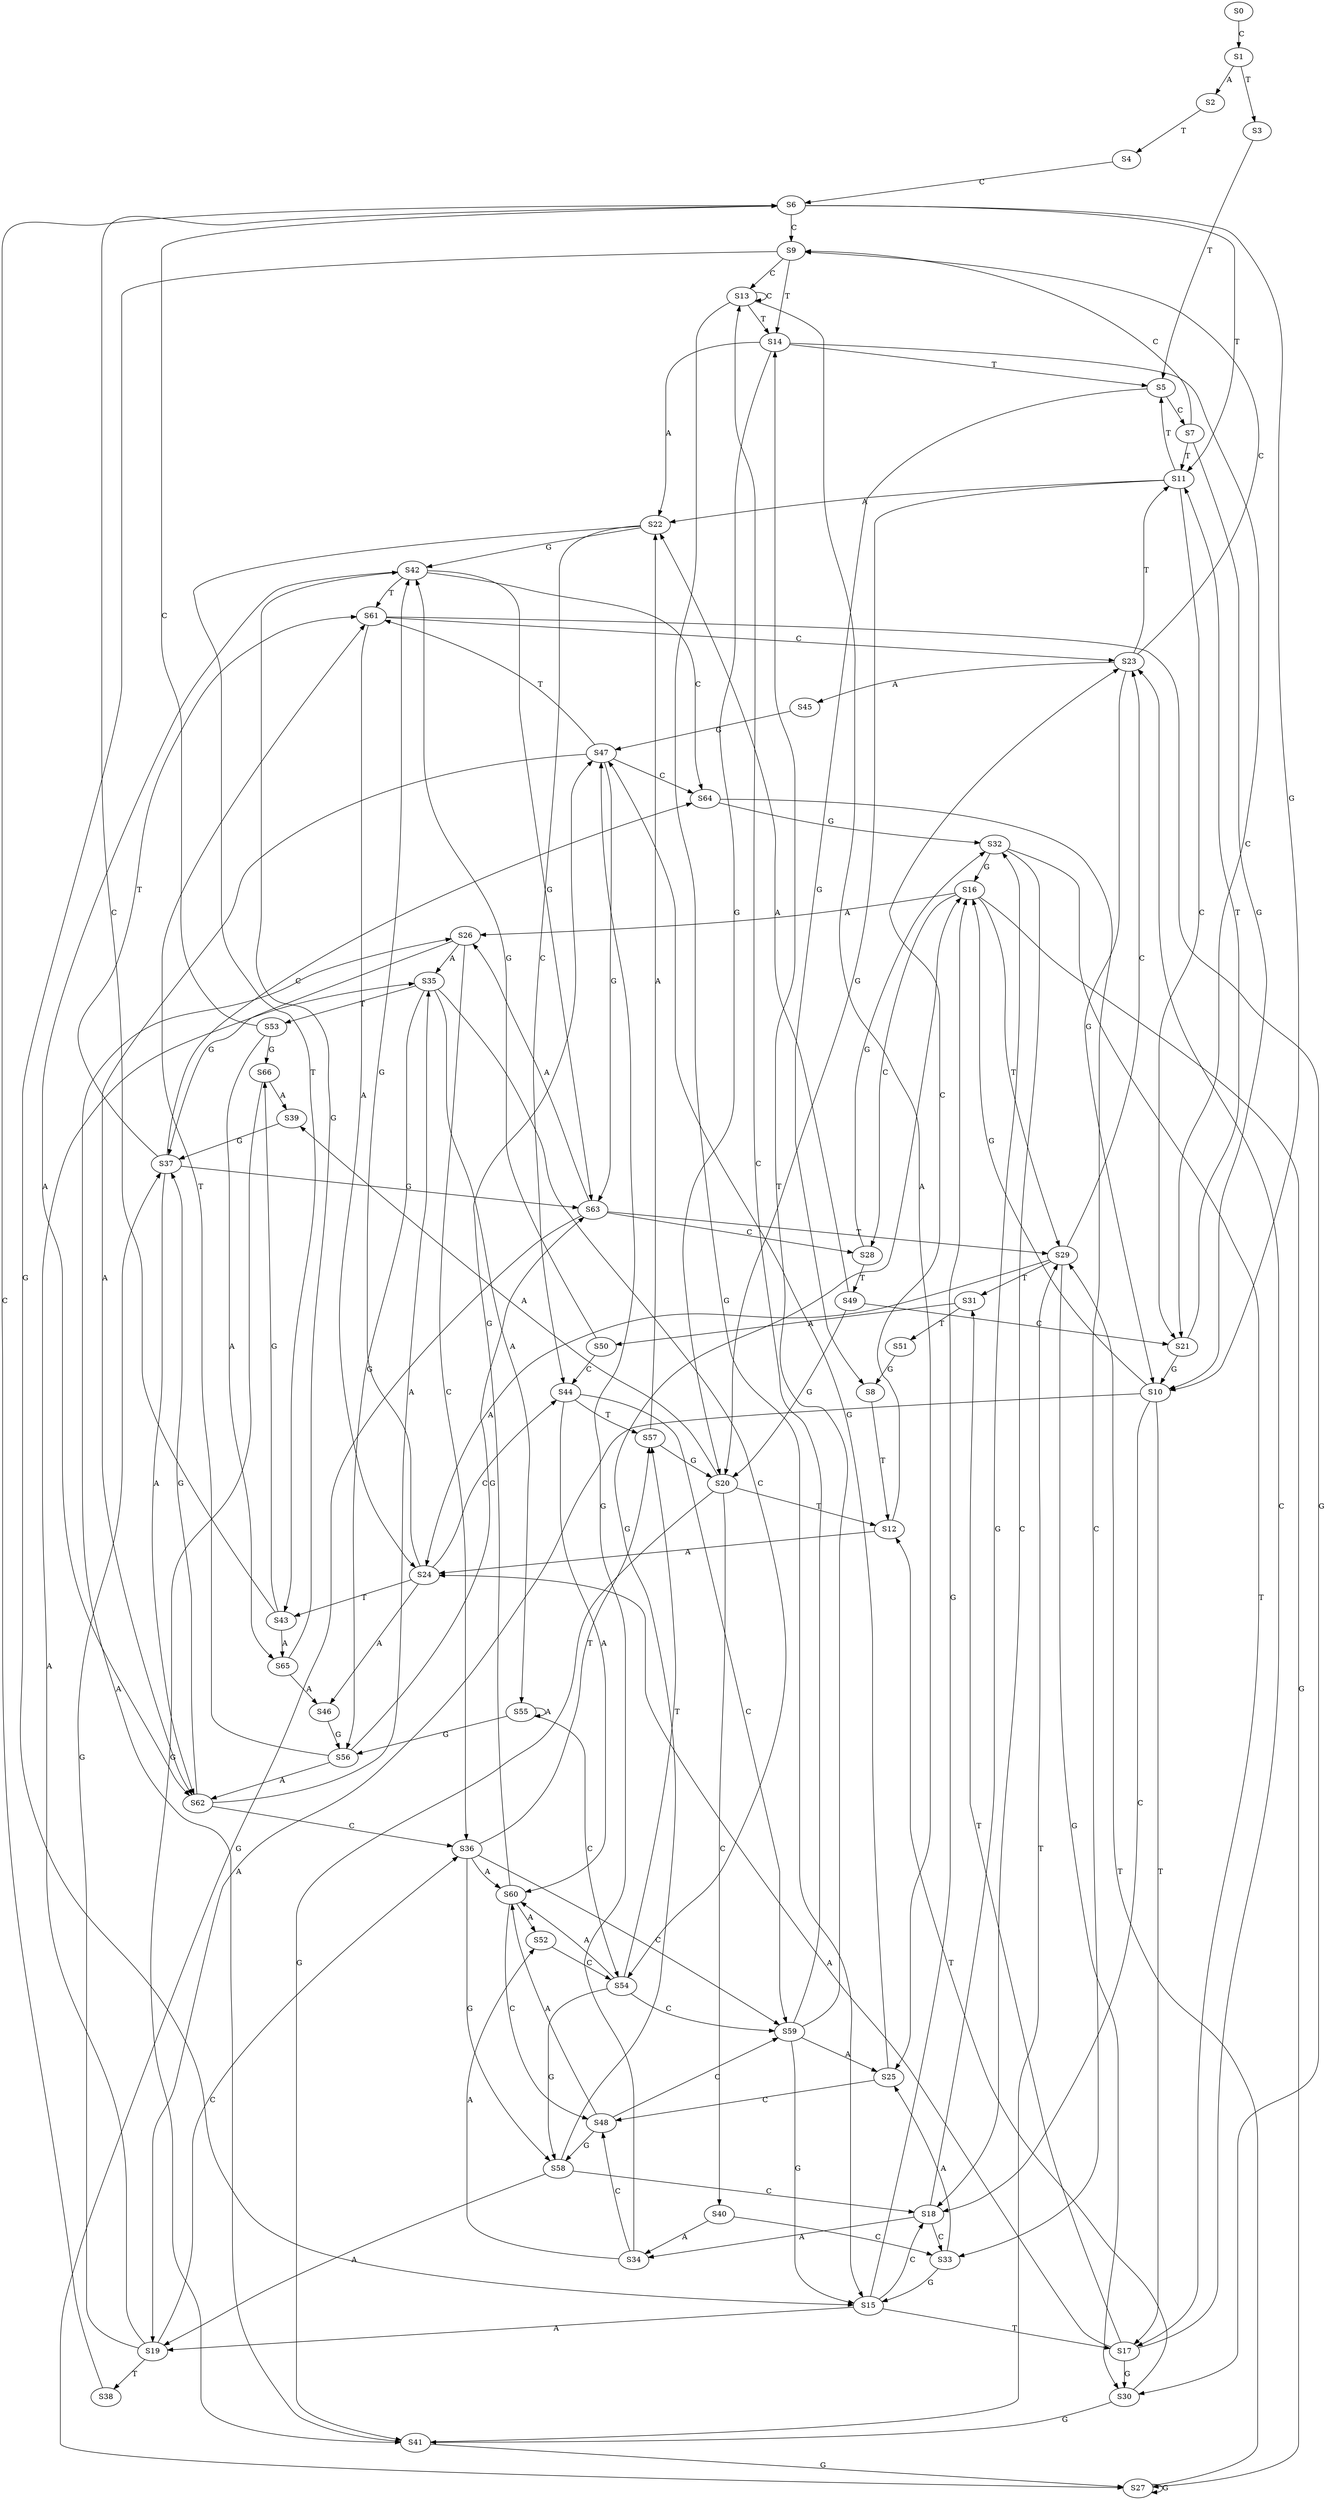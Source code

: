 strict digraph  {
	S0 -> S1 [ label = C ];
	S1 -> S2 [ label = A ];
	S1 -> S3 [ label = T ];
	S2 -> S4 [ label = T ];
	S3 -> S5 [ label = T ];
	S4 -> S6 [ label = C ];
	S5 -> S7 [ label = C ];
	S5 -> S8 [ label = G ];
	S6 -> S9 [ label = C ];
	S6 -> S10 [ label = G ];
	S6 -> S11 [ label = T ];
	S7 -> S11 [ label = T ];
	S7 -> S9 [ label = C ];
	S7 -> S10 [ label = G ];
	S8 -> S12 [ label = T ];
	S9 -> S13 [ label = C ];
	S9 -> S14 [ label = T ];
	S9 -> S15 [ label = G ];
	S10 -> S16 [ label = G ];
	S10 -> S17 [ label = T ];
	S10 -> S18 [ label = C ];
	S10 -> S19 [ label = A ];
	S11 -> S20 [ label = G ];
	S11 -> S21 [ label = C ];
	S11 -> S22 [ label = A ];
	S11 -> S5 [ label = T ];
	S12 -> S23 [ label = C ];
	S12 -> S24 [ label = A ];
	S13 -> S15 [ label = G ];
	S13 -> S13 [ label = C ];
	S13 -> S14 [ label = T ];
	S13 -> S25 [ label = A ];
	S14 -> S22 [ label = A ];
	S14 -> S20 [ label = G ];
	S14 -> S21 [ label = C ];
	S14 -> S5 [ label = T ];
	S15 -> S19 [ label = A ];
	S15 -> S17 [ label = T ];
	S15 -> S16 [ label = G ];
	S15 -> S18 [ label = C ];
	S16 -> S26 [ label = A ];
	S16 -> S27 [ label = G ];
	S16 -> S28 [ label = C ];
	S16 -> S29 [ label = T ];
	S17 -> S23 [ label = C ];
	S17 -> S24 [ label = A ];
	S17 -> S30 [ label = G ];
	S17 -> S31 [ label = T ];
	S18 -> S32 [ label = G ];
	S18 -> S33 [ label = C ];
	S18 -> S34 [ label = A ];
	S19 -> S35 [ label = A ];
	S19 -> S36 [ label = C ];
	S19 -> S37 [ label = G ];
	S19 -> S38 [ label = T ];
	S20 -> S39 [ label = A ];
	S20 -> S40 [ label = C ];
	S20 -> S12 [ label = T ];
	S20 -> S41 [ label = G ];
	S21 -> S11 [ label = T ];
	S21 -> S10 [ label = G ];
	S22 -> S42 [ label = G ];
	S22 -> S43 [ label = T ];
	S22 -> S44 [ label = C ];
	S23 -> S11 [ label = T ];
	S23 -> S10 [ label = G ];
	S23 -> S45 [ label = A ];
	S23 -> S9 [ label = C ];
	S24 -> S43 [ label = T ];
	S24 -> S42 [ label = G ];
	S24 -> S46 [ label = A ];
	S24 -> S44 [ label = C ];
	S25 -> S47 [ label = G ];
	S25 -> S48 [ label = C ];
	S26 -> S35 [ label = A ];
	S26 -> S36 [ label = C ];
	S26 -> S37 [ label = G ];
	S27 -> S29 [ label = T ];
	S27 -> S27 [ label = G ];
	S28 -> S49 [ label = T ];
	S28 -> S32 [ label = G ];
	S29 -> S24 [ label = A ];
	S29 -> S30 [ label = G ];
	S29 -> S31 [ label = T ];
	S29 -> S23 [ label = C ];
	S30 -> S12 [ label = T ];
	S30 -> S41 [ label = G ];
	S31 -> S50 [ label = A ];
	S31 -> S51 [ label = T ];
	S32 -> S16 [ label = G ];
	S32 -> S18 [ label = C ];
	S32 -> S17 [ label = T ];
	S33 -> S15 [ label = G ];
	S33 -> S25 [ label = A ];
	S34 -> S47 [ label = G ];
	S34 -> S52 [ label = A ];
	S34 -> S48 [ label = C ];
	S35 -> S53 [ label = T ];
	S35 -> S54 [ label = C ];
	S35 -> S55 [ label = A ];
	S35 -> S56 [ label = G ];
	S36 -> S57 [ label = T ];
	S36 -> S58 [ label = G ];
	S36 -> S59 [ label = C ];
	S36 -> S60 [ label = A ];
	S37 -> S61 [ label = T ];
	S37 -> S62 [ label = A ];
	S37 -> S63 [ label = G ];
	S37 -> S64 [ label = C ];
	S38 -> S6 [ label = C ];
	S39 -> S37 [ label = G ];
	S40 -> S33 [ label = C ];
	S40 -> S34 [ label = A ];
	S41 -> S29 [ label = T ];
	S41 -> S27 [ label = G ];
	S41 -> S26 [ label = A ];
	S42 -> S61 [ label = T ];
	S42 -> S62 [ label = A ];
	S42 -> S64 [ label = C ];
	S42 -> S63 [ label = G ];
	S43 -> S6 [ label = C ];
	S43 -> S65 [ label = A ];
	S43 -> S66 [ label = G ];
	S44 -> S59 [ label = C ];
	S44 -> S57 [ label = T ];
	S44 -> S60 [ label = A ];
	S45 -> S47 [ label = G ];
	S46 -> S56 [ label = G ];
	S47 -> S63 [ label = G ];
	S47 -> S61 [ label = T ];
	S47 -> S62 [ label = A ];
	S47 -> S64 [ label = C ];
	S48 -> S59 [ label = C ];
	S48 -> S60 [ label = A ];
	S48 -> S58 [ label = G ];
	S49 -> S22 [ label = A ];
	S49 -> S21 [ label = C ];
	S49 -> S20 [ label = G ];
	S50 -> S44 [ label = C ];
	S50 -> S42 [ label = G ];
	S51 -> S8 [ label = G ];
	S52 -> S54 [ label = C ];
	S53 -> S65 [ label = A ];
	S53 -> S6 [ label = C ];
	S53 -> S66 [ label = G ];
	S54 -> S60 [ label = A ];
	S54 -> S59 [ label = C ];
	S54 -> S58 [ label = G ];
	S54 -> S57 [ label = T ];
	S55 -> S56 [ label = G ];
	S55 -> S54 [ label = C ];
	S55 -> S55 [ label = A ];
	S56 -> S61 [ label = T ];
	S56 -> S62 [ label = A ];
	S56 -> S63 [ label = G ];
	S57 -> S22 [ label = A ];
	S57 -> S20 [ label = G ];
	S58 -> S16 [ label = G ];
	S58 -> S19 [ label = A ];
	S58 -> S18 [ label = C ];
	S59 -> S13 [ label = C ];
	S59 -> S25 [ label = A ];
	S59 -> S14 [ label = T ];
	S59 -> S15 [ label = G ];
	S60 -> S47 [ label = G ];
	S60 -> S48 [ label = C ];
	S60 -> S52 [ label = A ];
	S61 -> S24 [ label = A ];
	S61 -> S23 [ label = C ];
	S61 -> S30 [ label = G ];
	S62 -> S35 [ label = A ];
	S62 -> S36 [ label = C ];
	S62 -> S37 [ label = G ];
	S63 -> S26 [ label = A ];
	S63 -> S29 [ label = T ];
	S63 -> S28 [ label = C ];
	S63 -> S27 [ label = G ];
	S64 -> S33 [ label = C ];
	S64 -> S32 [ label = G ];
	S65 -> S42 [ label = G ];
	S65 -> S46 [ label = A ];
	S66 -> S41 [ label = G ];
	S66 -> S39 [ label = A ];
}
